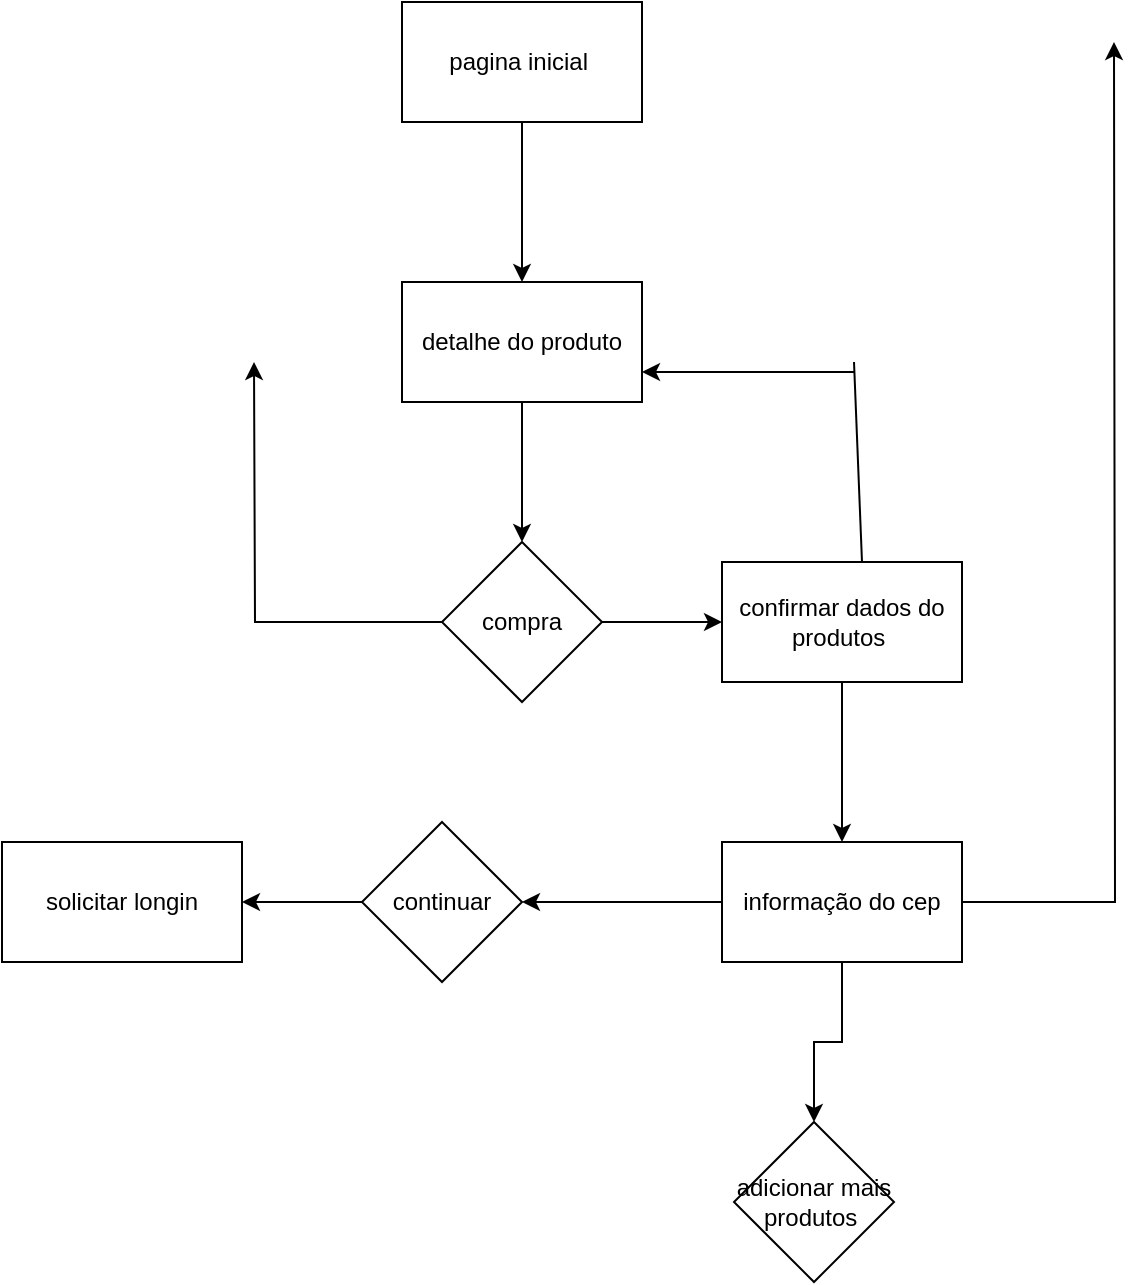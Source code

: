 <mxfile version="20.2.7" type="device" pages="2"><diagram id="y9ZTNjuMdDO_uFQiCMBP" name="Página-1"><mxGraphModel dx="1422" dy="794" grid="1" gridSize="10" guides="1" tooltips="1" connect="1" arrows="1" fold="1" page="1" pageScale="1" pageWidth="827" pageHeight="1169" math="0" shadow="0"><root><mxCell id="0"/><mxCell id="1" parent="0"/><mxCell id="PS1uKfgxRtcHOk7pgKJc-3" value="" style="edgeStyle=orthogonalEdgeStyle;rounded=0;orthogonalLoop=1;jettySize=auto;html=1;" parent="1" source="PS1uKfgxRtcHOk7pgKJc-1" target="PS1uKfgxRtcHOk7pgKJc-2" edge="1"><mxGeometry relative="1" as="geometry"/></mxCell><mxCell id="PS1uKfgxRtcHOk7pgKJc-1" value="pagina inicial&amp;nbsp;" style="rounded=0;whiteSpace=wrap;html=1;" parent="1" vertex="1"><mxGeometry x="354" y="170" width="120" height="60" as="geometry"/></mxCell><mxCell id="PS1uKfgxRtcHOk7pgKJc-7" value="" style="edgeStyle=orthogonalEdgeStyle;rounded=0;orthogonalLoop=1;jettySize=auto;html=1;" parent="1" source="PS1uKfgxRtcHOk7pgKJc-2" target="PS1uKfgxRtcHOk7pgKJc-6" edge="1"><mxGeometry relative="1" as="geometry"/></mxCell><mxCell id="PS1uKfgxRtcHOk7pgKJc-2" value="detalhe do produto" style="rounded=0;whiteSpace=wrap;html=1;" parent="1" vertex="1"><mxGeometry x="354" y="310" width="120" height="60" as="geometry"/></mxCell><mxCell id="PS1uKfgxRtcHOk7pgKJc-9" value="" style="edgeStyle=orthogonalEdgeStyle;rounded=0;orthogonalLoop=1;jettySize=auto;html=1;" parent="1" source="PS1uKfgxRtcHOk7pgKJc-6" target="PS1uKfgxRtcHOk7pgKJc-8" edge="1"><mxGeometry relative="1" as="geometry"/></mxCell><mxCell id="PS1uKfgxRtcHOk7pgKJc-37" style="edgeStyle=orthogonalEdgeStyle;rounded=0;orthogonalLoop=1;jettySize=auto;html=1;" parent="1" source="PS1uKfgxRtcHOk7pgKJc-6" edge="1"><mxGeometry relative="1" as="geometry"><mxPoint x="280" y="350" as="targetPoint"/></mxGeometry></mxCell><mxCell id="PS1uKfgxRtcHOk7pgKJc-6" value="compra" style="rhombus;whiteSpace=wrap;html=1;rounded=0;" parent="1" vertex="1"><mxGeometry x="374" y="440" width="80" height="80" as="geometry"/></mxCell><mxCell id="PS1uKfgxRtcHOk7pgKJc-28" value="" style="edgeStyle=orthogonalEdgeStyle;rounded=0;orthogonalLoop=1;jettySize=auto;html=1;" parent="1" source="PS1uKfgxRtcHOk7pgKJc-8" target="PS1uKfgxRtcHOk7pgKJc-27" edge="1"><mxGeometry relative="1" as="geometry"/></mxCell><mxCell id="PS1uKfgxRtcHOk7pgKJc-8" value="confirmar dados do produtos&amp;nbsp;" style="whiteSpace=wrap;html=1;rounded=0;" parent="1" vertex="1"><mxGeometry x="514" y="450" width="120" height="60" as="geometry"/></mxCell><mxCell id="PS1uKfgxRtcHOk7pgKJc-24" value="" style="endArrow=none;html=1;rounded=0;" parent="1" edge="1"><mxGeometry width="50" height="50" relative="1" as="geometry"><mxPoint x="584" y="450" as="sourcePoint"/><mxPoint x="580" y="350" as="targetPoint"/></mxGeometry></mxCell><mxCell id="PS1uKfgxRtcHOk7pgKJc-25" value="" style="endArrow=classic;html=1;rounded=0;entryX=1;entryY=0.75;entryDx=0;entryDy=0;" parent="1" target="PS1uKfgxRtcHOk7pgKJc-2" edge="1"><mxGeometry width="50" height="50" relative="1" as="geometry"><mxPoint x="580" y="355" as="sourcePoint"/><mxPoint x="490" y="310" as="targetPoint"/></mxGeometry></mxCell><mxCell id="PS1uKfgxRtcHOk7pgKJc-30" value="" style="edgeStyle=orthogonalEdgeStyle;rounded=0;orthogonalLoop=1;jettySize=auto;html=1;" parent="1" source="PS1uKfgxRtcHOk7pgKJc-27" target="PS1uKfgxRtcHOk7pgKJc-29" edge="1"><mxGeometry relative="1" as="geometry"/></mxCell><mxCell id="PS1uKfgxRtcHOk7pgKJc-34" value="" style="edgeStyle=orthogonalEdgeStyle;rounded=0;orthogonalLoop=1;jettySize=auto;html=1;" parent="1" source="PS1uKfgxRtcHOk7pgKJc-27" target="PS1uKfgxRtcHOk7pgKJc-33" edge="1"><mxGeometry relative="1" as="geometry"/></mxCell><mxCell id="PS1uKfgxRtcHOk7pgKJc-40" style="edgeStyle=orthogonalEdgeStyle;rounded=0;orthogonalLoop=1;jettySize=auto;html=1;exitX=1;exitY=0.5;exitDx=0;exitDy=0;" parent="1" source="PS1uKfgxRtcHOk7pgKJc-27" edge="1"><mxGeometry relative="1" as="geometry"><mxPoint x="710" y="190" as="targetPoint"/></mxGeometry></mxCell><mxCell id="PS1uKfgxRtcHOk7pgKJc-27" value="informação do cep" style="whiteSpace=wrap;html=1;rounded=0;" parent="1" vertex="1"><mxGeometry x="514" y="590" width="120" height="60" as="geometry"/></mxCell><mxCell id="PS1uKfgxRtcHOk7pgKJc-29" value="adicionar mais produtos&amp;nbsp;" style="rhombus;whiteSpace=wrap;html=1;rounded=0;" parent="1" vertex="1"><mxGeometry x="520" y="730" width="80" height="80" as="geometry"/></mxCell><mxCell id="PS1uKfgxRtcHOk7pgKJc-36" value="" style="edgeStyle=orthogonalEdgeStyle;rounded=0;orthogonalLoop=1;jettySize=auto;html=1;" parent="1" source="PS1uKfgxRtcHOk7pgKJc-33" target="PS1uKfgxRtcHOk7pgKJc-35" edge="1"><mxGeometry relative="1" as="geometry"/></mxCell><mxCell id="PS1uKfgxRtcHOk7pgKJc-33" value="continuar" style="rhombus;whiteSpace=wrap;html=1;rounded=0;" parent="1" vertex="1"><mxGeometry x="334" y="580" width="80" height="80" as="geometry"/></mxCell><mxCell id="PS1uKfgxRtcHOk7pgKJc-35" value="solicitar longin" style="whiteSpace=wrap;html=1;rounded=0;" parent="1" vertex="1"><mxGeometry x="154" y="590" width="120" height="60" as="geometry"/></mxCell></root></mxGraphModel></diagram><diagram id="p5D7wYyVVDtQ4DdLLJtK" name="Página-2"><mxGraphModel dx="1422" dy="794" grid="1" gridSize="10" guides="1" tooltips="1" connect="1" arrows="1" fold="1" page="1" pageScale="1" pageWidth="827" pageHeight="1169" math="0" shadow="0"><root><mxCell id="0"/><mxCell id="1" parent="0"/><mxCell id="0L04IaIrTp8MZlL9P7UH-4" style="edgeStyle=orthogonalEdgeStyle;rounded=0;orthogonalLoop=1;jettySize=auto;html=1;exitX=0;exitY=0.75;exitDx=0;exitDy=0;" edge="1" parent="1" source="hr5whe-vC0CINFluHd-D-2"><mxGeometry relative="1" as="geometry"><mxPoint x="80" y="140" as="targetPoint"/><Array as="points"><mxPoint x="205" y="65"/><mxPoint x="205" y="50"/></Array></mxGeometry></mxCell><mxCell id="0L04IaIrTp8MZlL9P7UH-9" style="edgeStyle=orthogonalEdgeStyle;rounded=0;orthogonalLoop=1;jettySize=auto;html=1;exitX=1;exitY=0.75;exitDx=0;exitDy=0;entryX=0.5;entryY=0;entryDx=0;entryDy=0;" edge="1" parent="1" source="hr5whe-vC0CINFluHd-D-2" target="hr5whe-vC0CINFluHd-D-7"><mxGeometry relative="1" as="geometry"/></mxCell><mxCell id="hr5whe-vC0CINFluHd-D-2" value="Home&amp;nbsp;" style="rounded=1;whiteSpace=wrap;html=1;fillColor=#1ba1e2;fontColor=#ffffff;strokeColor=#006EAF;" parent="1" vertex="1"><mxGeometry x="290" y="30" width="300" height="50" as="geometry"/></mxCell><mxCell id="hr5whe-vC0CINFluHd-D-3" value="Quem somos&amp;nbsp;" style="whiteSpace=wrap;html=1;aspect=fixed;fillColor=#d5e8d4;strokeColor=#82b366;" parent="1" vertex="1"><mxGeometry x="20" y="150" width="120" height="120" as="geometry"/></mxCell><mxCell id="0L04IaIrTp8MZlL9P7UH-17" style="edgeStyle=orthogonalEdgeStyle;rounded=0;orthogonalLoop=1;jettySize=auto;html=1;exitX=0.5;exitY=1;exitDx=0;exitDy=0;entryX=0.5;entryY=0;entryDx=0;entryDy=0;" edge="1" parent="1" source="hr5whe-vC0CINFluHd-D-4" target="hr5whe-vC0CINFluHd-D-8"><mxGeometry relative="1" as="geometry"/></mxCell><mxCell id="hr5whe-vC0CINFluHd-D-4" value="inscriçoes" style="whiteSpace=wrap;html=1;aspect=fixed;fillColor=#dae8fc;strokeColor=#6c8ebf;" parent="1" vertex="1"><mxGeometry x="180" y="150" width="130" height="130" as="geometry"/></mxCell><mxCell id="0L04IaIrTp8MZlL9P7UH-19" style="edgeStyle=orthogonalEdgeStyle;rounded=0;orthogonalLoop=1;jettySize=auto;html=1;exitX=0.5;exitY=1;exitDx=0;exitDy=0;" edge="1" parent="1" source="hr5whe-vC0CINFluHd-D-6" target="hr5whe-vC0CINFluHd-D-13"><mxGeometry relative="1" as="geometry"/></mxCell><mxCell id="0L04IaIrTp8MZlL9P7UH-38" style="edgeStyle=orthogonalEdgeStyle;rounded=0;orthogonalLoop=1;jettySize=auto;html=1;" edge="1" parent="1" source="hr5whe-vC0CINFluHd-D-6" target="0L04IaIrTp8MZlL9P7UH-21"><mxGeometry relative="1" as="geometry"/></mxCell><mxCell id="hr5whe-vC0CINFluHd-D-6" value="Produtos&amp;nbsp;" style="whiteSpace=wrap;html=1;aspect=fixed;fillColor=#fff2cc;strokeColor=#d6b656;" parent="1" vertex="1"><mxGeometry x="460" y="150" width="130" height="130" as="geometry"/></mxCell><mxCell id="0L04IaIrTp8MZlL9P7UH-20" style="edgeStyle=orthogonalEdgeStyle;rounded=0;orthogonalLoop=1;jettySize=auto;html=1;exitX=0.5;exitY=1;exitDx=0;exitDy=0;" edge="1" parent="1" source="hr5whe-vC0CINFluHd-D-7" target="hr5whe-vC0CINFluHd-D-11"><mxGeometry relative="1" as="geometry"/></mxCell><mxCell id="0L04IaIrTp8MZlL9P7UH-40" style="edgeStyle=orthogonalEdgeStyle;rounded=0;orthogonalLoop=1;jettySize=auto;html=1;entryX=0.5;entryY=0;entryDx=0;entryDy=0;" edge="1" parent="1" source="hr5whe-vC0CINFluHd-D-7" target="0L04IaIrTp8MZlL9P7UH-36"><mxGeometry relative="1" as="geometry"/></mxCell><mxCell id="0L04IaIrTp8MZlL9P7UH-41" style="edgeStyle=orthogonalEdgeStyle;rounded=0;orthogonalLoop=1;jettySize=auto;html=1;" edge="1" parent="1" source="hr5whe-vC0CINFluHd-D-7" target="0L04IaIrTp8MZlL9P7UH-32"><mxGeometry relative="1" as="geometry"/></mxCell><mxCell id="0L04IaIrTp8MZlL9P7UH-42" style="edgeStyle=orthogonalEdgeStyle;rounded=0;orthogonalLoop=1;jettySize=auto;html=1;" edge="1" parent="1" source="hr5whe-vC0CINFluHd-D-7" target="0L04IaIrTp8MZlL9P7UH-34"><mxGeometry relative="1" as="geometry"/></mxCell><mxCell id="0L04IaIrTp8MZlL9P7UH-43" style="edgeStyle=orthogonalEdgeStyle;rounded=0;orthogonalLoop=1;jettySize=auto;html=1;entryX=0.317;entryY=-0.033;entryDx=0;entryDy=0;entryPerimeter=0;" edge="1" parent="1" source="hr5whe-vC0CINFluHd-D-7" target="0L04IaIrTp8MZlL9P7UH-23"><mxGeometry relative="1" as="geometry"/></mxCell><mxCell id="hr5whe-vC0CINFluHd-D-7" value="Contatos" style="whiteSpace=wrap;html=1;aspect=fixed;fillColor=#f8cecc;strokeColor=#b85450;" parent="1" vertex="1"><mxGeometry x="650" y="150" width="130" height="130" as="geometry"/></mxCell><mxCell id="hr5whe-vC0CINFluHd-D-8" value="informações do clientes&amp;nbsp;&amp;nbsp;" style="rounded=1;whiteSpace=wrap;html=1;fillColor=#dae8fc;strokeColor=#6c8ebf;" parent="1" vertex="1"><mxGeometry x="180" y="320" width="120" height="60" as="geometry"/></mxCell><mxCell id="hr5whe-vC0CINFluHd-D-9" value="Resenha Historica" style="rounded=1;whiteSpace=wrap;html=1;fillColor=#d5e8d4;strokeColor=#82b366;" parent="1" vertex="1"><mxGeometry x="20" y="320" width="125" height="60" as="geometry"/></mxCell><mxCell id="hr5whe-vC0CINFluHd-D-10" value="livraria saraiva" style="rounded=1;whiteSpace=wrap;html=1;fillColor=#e1d5e7;strokeColor=#9673a6;" parent="1" vertex="1"><mxGeometry x="335" y="320" width="120" height="60" as="geometry"/></mxCell><mxCell id="hr5whe-vC0CINFluHd-D-11" value="whatsApp" style="rounded=1;whiteSpace=wrap;html=1;fillColor=#f8cecc;strokeColor=#b85450;" parent="1" vertex="1"><mxGeometry x="920" y="330" width="120" height="50" as="geometry"/></mxCell><mxCell id="0L04IaIrTp8MZlL9P7UH-18" style="edgeStyle=orthogonalEdgeStyle;rounded=0;orthogonalLoop=1;jettySize=auto;html=1;exitX=0.5;exitY=1;exitDx=0;exitDy=0;" edge="1" parent="1" source="hr5whe-vC0CINFluHd-D-12" target="hr5whe-vC0CINFluHd-D-10"><mxGeometry relative="1" as="geometry"/></mxCell><mxCell id="hr5whe-vC0CINFluHd-D-12" value="parceiros&amp;nbsp;" style="whiteSpace=wrap;html=1;aspect=fixed;fillColor=#e1d5e7;strokeColor=#9673a6;" parent="1" vertex="1"><mxGeometry x="320" y="155" width="125" height="125" as="geometry"/></mxCell><mxCell id="hr5whe-vC0CINFluHd-D-13" value="livros" style="rounded=1;whiteSpace=wrap;html=1;fillColor=#fff2cc;strokeColor=#d6b656;" parent="1" vertex="1"><mxGeometry x="340" y="520" width="120" height="60" as="geometry"/></mxCell><mxCell id="0L04IaIrTp8MZlL9P7UH-2" value="" style="edgeStyle=orthogonalEdgeStyle;rounded=0;orthogonalLoop=1;jettySize=auto;html=1;" edge="1" parent="1" source="hr5whe-vC0CINFluHd-D-14" target="0L04IaIrTp8MZlL9P7UH-1"><mxGeometry relative="1" as="geometry"/></mxCell><mxCell id="hr5whe-vC0CINFluHd-D-14" value="Missão visão&amp;nbsp;&amp;nbsp;" style="rounded=1;whiteSpace=wrap;html=1;fillColor=#d5e8d4;strokeColor=#82b366;" parent="1" vertex="1"><mxGeometry x="25" y="410" width="120" height="60" as="geometry"/></mxCell><mxCell id="0L04IaIrTp8MZlL9P7UH-1" value="Valores&amp;nbsp;" style="whiteSpace=wrap;html=1;rounded=1;fillColor=#d5e8d4;strokeColor=#82b366;" vertex="1" parent="1"><mxGeometry x="225" y="410" width="120" height="60" as="geometry"/></mxCell><mxCell id="0L04IaIrTp8MZlL9P7UH-11" value="" style="endArrow=classic;html=1;rounded=0;exitX=0.72;exitY=0.98;exitDx=0;exitDy=0;exitPerimeter=0;" edge="1" parent="1" source="hr5whe-vC0CINFluHd-D-2"><mxGeometry width="50" height="50" relative="1" as="geometry"><mxPoint x="510" y="90" as="sourcePoint"/><mxPoint x="550" y="150" as="targetPoint"/></mxGeometry></mxCell><mxCell id="0L04IaIrTp8MZlL9P7UH-14" value="" style="endArrow=classic;html=1;rounded=0;exitX=0.587;exitY=1.04;exitDx=0;exitDy=0;exitPerimeter=0;" edge="1" parent="1" source="hr5whe-vC0CINFluHd-D-2" target="hr5whe-vC0CINFluHd-D-12"><mxGeometry width="50" height="50" relative="1" as="geometry"><mxPoint x="440" y="340" as="sourcePoint"/><mxPoint x="440" y="120" as="targetPoint"/></mxGeometry></mxCell><mxCell id="0L04IaIrTp8MZlL9P7UH-15" value="" style="endArrow=classic;html=1;rounded=0;exitX=0.193;exitY=1.02;exitDx=0;exitDy=0;exitPerimeter=0;" edge="1" parent="1" source="hr5whe-vC0CINFluHd-D-2"><mxGeometry width="50" height="50" relative="1" as="geometry"><mxPoint x="340" y="90" as="sourcePoint"/><mxPoint x="260" y="150" as="targetPoint"/></mxGeometry></mxCell><mxCell id="0L04IaIrTp8MZlL9P7UH-16" value="" style="endArrow=classic;html=1;rounded=0;exitX=0.575;exitY=1.033;exitDx=0;exitDy=0;exitPerimeter=0;entryX=0.584;entryY=0.017;entryDx=0;entryDy=0;entryPerimeter=0;" edge="1" parent="1" source="hr5whe-vC0CINFluHd-D-3" target="hr5whe-vC0CINFluHd-D-9"><mxGeometry width="50" height="50" relative="1" as="geometry"><mxPoint x="100" y="260" as="sourcePoint"/><mxPoint x="80" y="310" as="targetPoint"/></mxGeometry></mxCell><mxCell id="0L04IaIrTp8MZlL9P7UH-21" value="palestras" style="rounded=1;whiteSpace=wrap;html=1;fillColor=#fff2cc;strokeColor=#d6b656;" vertex="1" parent="1"><mxGeometry x="510" y="525" width="120" height="60" as="geometry"/></mxCell><mxCell id="0L04IaIrTp8MZlL9P7UH-23" value="e-mail" style="whiteSpace=wrap;html=1;rounded=1;fillColor=#f8cecc;strokeColor=#b85450;" vertex="1" parent="1"><mxGeometry x="820" y="400" width="120" height="60" as="geometry"/></mxCell><mxCell id="0L04IaIrTp8MZlL9P7UH-32" value="instagram" style="whiteSpace=wrap;html=1;rounded=1;fillColor=#f8cecc;strokeColor=#b85450;" vertex="1" parent="1"><mxGeometry x="650" y="410" width="120" height="20" as="geometry"/></mxCell><mxCell id="0L04IaIrTp8MZlL9P7UH-34" value="facebook" style="whiteSpace=wrap;html=1;rounded=1;fillColor=#f8cecc;strokeColor=#b85450;" vertex="1" parent="1"><mxGeometry x="707" y="510" width="120" height="30" as="geometry"/></mxCell><mxCell id="0L04IaIrTp8MZlL9P7UH-36" value="twitter" style="whiteSpace=wrap;html=1;rounded=1;fillColor=#f8cecc;strokeColor=#b85450;" vertex="1" parent="1"><mxGeometry x="550" y="342.5" width="120" height="25" as="geometry"/></mxCell></root></mxGraphModel></diagram></mxfile>